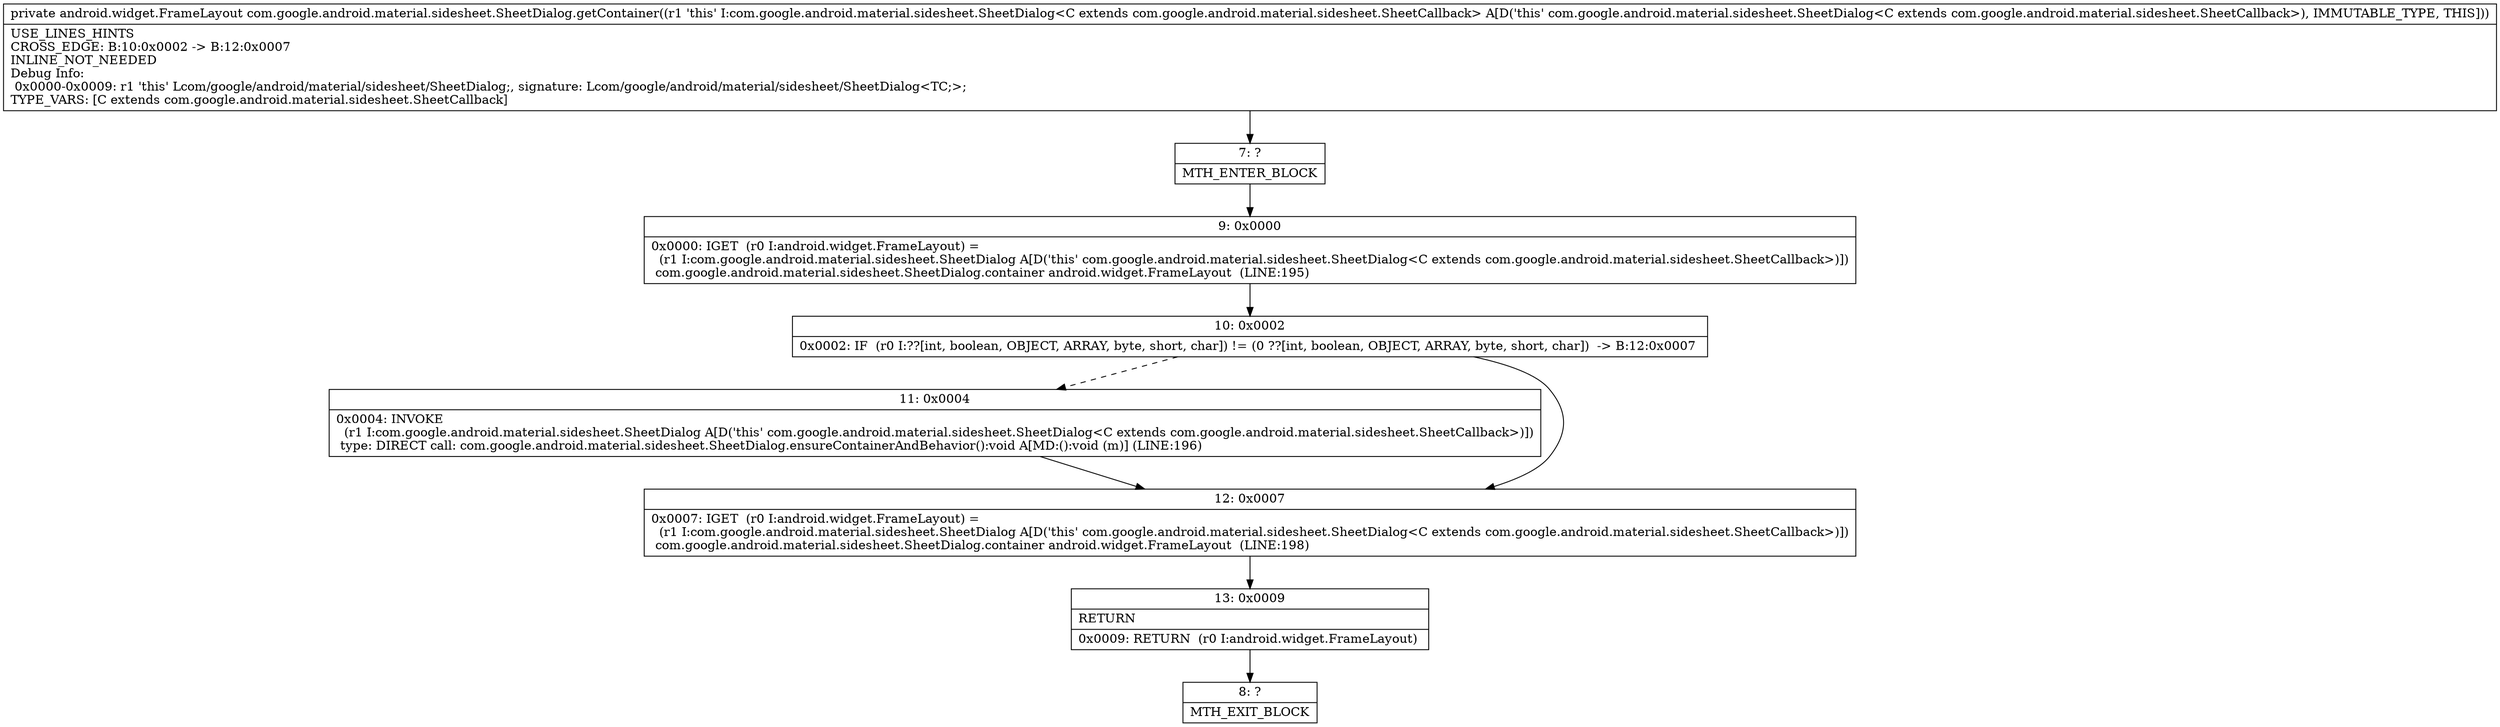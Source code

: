 digraph "CFG forcom.google.android.material.sidesheet.SheetDialog.getContainer()Landroid\/widget\/FrameLayout;" {
Node_7 [shape=record,label="{7\:\ ?|MTH_ENTER_BLOCK\l}"];
Node_9 [shape=record,label="{9\:\ 0x0000|0x0000: IGET  (r0 I:android.widget.FrameLayout) = \l  (r1 I:com.google.android.material.sidesheet.SheetDialog A[D('this' com.google.android.material.sidesheet.SheetDialog\<C extends com.google.android.material.sidesheet.SheetCallback\>)])\l com.google.android.material.sidesheet.SheetDialog.container android.widget.FrameLayout  (LINE:195)\l}"];
Node_10 [shape=record,label="{10\:\ 0x0002|0x0002: IF  (r0 I:??[int, boolean, OBJECT, ARRAY, byte, short, char]) != (0 ??[int, boolean, OBJECT, ARRAY, byte, short, char])  \-\> B:12:0x0007 \l}"];
Node_11 [shape=record,label="{11\:\ 0x0004|0x0004: INVOKE  \l  (r1 I:com.google.android.material.sidesheet.SheetDialog A[D('this' com.google.android.material.sidesheet.SheetDialog\<C extends com.google.android.material.sidesheet.SheetCallback\>)])\l type: DIRECT call: com.google.android.material.sidesheet.SheetDialog.ensureContainerAndBehavior():void A[MD:():void (m)] (LINE:196)\l}"];
Node_12 [shape=record,label="{12\:\ 0x0007|0x0007: IGET  (r0 I:android.widget.FrameLayout) = \l  (r1 I:com.google.android.material.sidesheet.SheetDialog A[D('this' com.google.android.material.sidesheet.SheetDialog\<C extends com.google.android.material.sidesheet.SheetCallback\>)])\l com.google.android.material.sidesheet.SheetDialog.container android.widget.FrameLayout  (LINE:198)\l}"];
Node_13 [shape=record,label="{13\:\ 0x0009|RETURN\l|0x0009: RETURN  (r0 I:android.widget.FrameLayout) \l}"];
Node_8 [shape=record,label="{8\:\ ?|MTH_EXIT_BLOCK\l}"];
MethodNode[shape=record,label="{private android.widget.FrameLayout com.google.android.material.sidesheet.SheetDialog.getContainer((r1 'this' I:com.google.android.material.sidesheet.SheetDialog\<C extends com.google.android.material.sidesheet.SheetCallback\> A[D('this' com.google.android.material.sidesheet.SheetDialog\<C extends com.google.android.material.sidesheet.SheetCallback\>), IMMUTABLE_TYPE, THIS]))  | USE_LINES_HINTS\lCROSS_EDGE: B:10:0x0002 \-\> B:12:0x0007\lINLINE_NOT_NEEDED\lDebug Info:\l  0x0000\-0x0009: r1 'this' Lcom\/google\/android\/material\/sidesheet\/SheetDialog;, signature: Lcom\/google\/android\/material\/sidesheet\/SheetDialog\<TC;\>;\lTYPE_VARS: [C extends com.google.android.material.sidesheet.SheetCallback]\l}"];
MethodNode -> Node_7;Node_7 -> Node_9;
Node_9 -> Node_10;
Node_10 -> Node_11[style=dashed];
Node_10 -> Node_12;
Node_11 -> Node_12;
Node_12 -> Node_13;
Node_13 -> Node_8;
}

